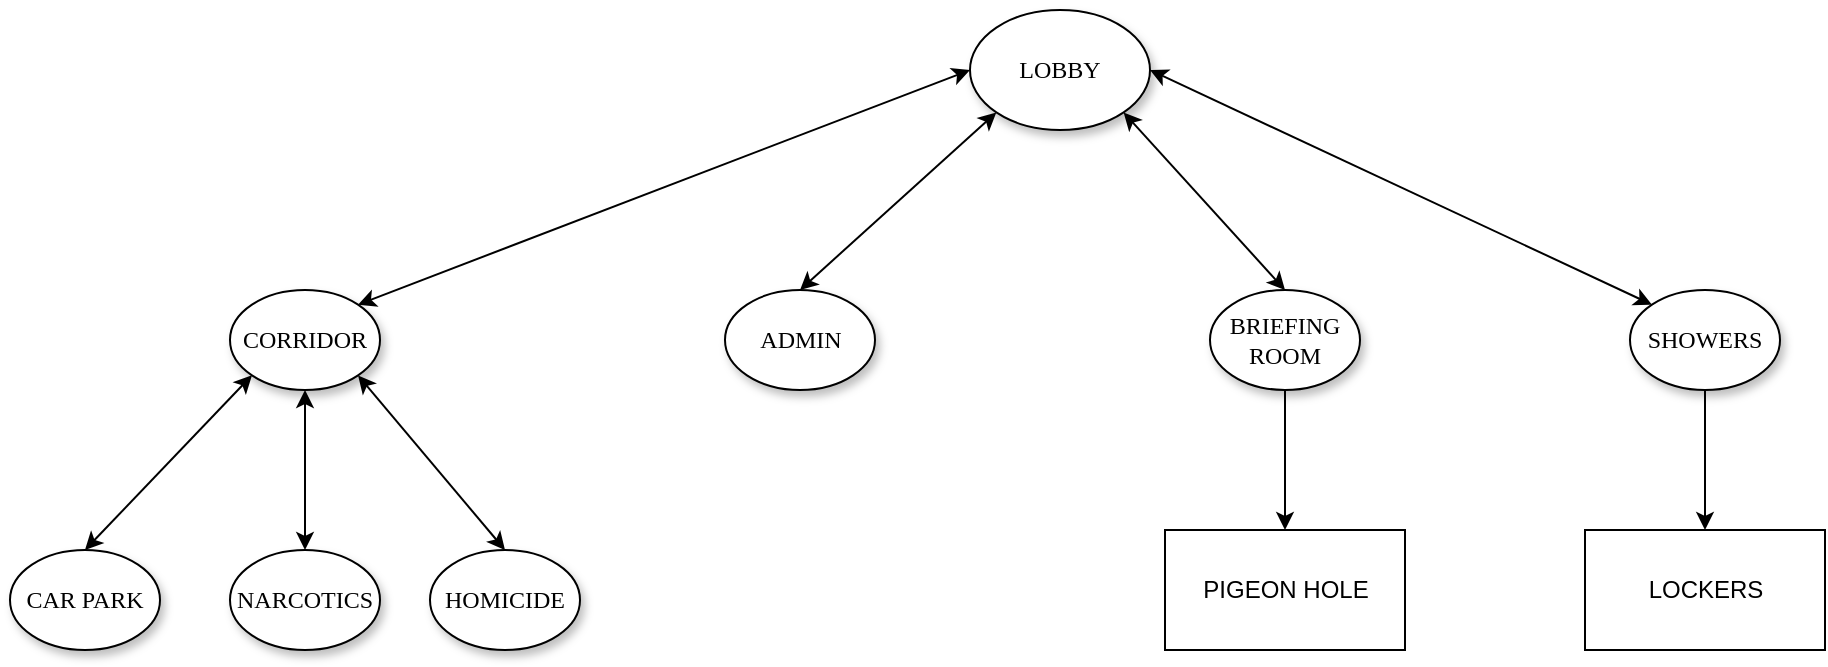<mxfile version="14.4.2" type="github">
  <diagram name="Page-1" id="42789a77-a242-8287-6e28-9cd8cfd52e62">
    <mxGraphModel dx="1221" dy="634" grid="1" gridSize="10" guides="1" tooltips="1" connect="1" arrows="1" fold="1" page="1" pageScale="1" pageWidth="1100" pageHeight="850" background="none" math="0" shadow="0">
      <root>
        <mxCell id="0" />
        <mxCell id="1" parent="0" />
        <mxCell id="1ea317790d2ca983-1" value="LOBBY" style="ellipse;whiteSpace=wrap;html=1;rounded=0;shadow=1;comic=0;labelBackgroundColor=none;strokeWidth=1;fontFamily=Verdana;fontSize=12;align=center;" parent="1" vertex="1">
          <mxGeometry x="576" y="210" width="90" height="60" as="geometry" />
        </mxCell>
        <mxCell id="1ea317790d2ca983-2" value="&lt;span&gt;ADMIN&lt;/span&gt;" style="ellipse;whiteSpace=wrap;html=1;rounded=0;shadow=1;comic=0;labelBackgroundColor=none;strokeWidth=1;fontFamily=Verdana;fontSize=12;align=center;" parent="1" vertex="1">
          <mxGeometry x="453.5" y="350" width="75" height="50" as="geometry" />
        </mxCell>
        <mxCell id="1ea317790d2ca983-3" value="&lt;span&gt;BRIEFING&lt;br&gt;ROOM&lt;br&gt;&lt;/span&gt;" style="ellipse;whiteSpace=wrap;html=1;rounded=0;shadow=1;comic=0;labelBackgroundColor=none;strokeWidth=1;fontFamily=Verdana;fontSize=12;align=center;" parent="1" vertex="1">
          <mxGeometry x="696" y="350" width="75" height="50" as="geometry" />
        </mxCell>
        <mxCell id="1ea317790d2ca983-9" value="CORRIDOR" style="ellipse;whiteSpace=wrap;html=1;rounded=0;shadow=1;comic=0;labelBackgroundColor=none;strokeWidth=1;fontFamily=Verdana;fontSize=12;align=center;" parent="1" vertex="1">
          <mxGeometry x="206" y="350" width="75" height="50" as="geometry" />
        </mxCell>
        <mxCell id="1ea317790d2ca983-10" value="&lt;span&gt;HOMICIDE&lt;/span&gt;" style="ellipse;whiteSpace=wrap;html=1;rounded=0;shadow=1;comic=0;labelBackgroundColor=none;strokeWidth=1;fontFamily=Verdana;fontSize=12;align=center;" parent="1" vertex="1">
          <mxGeometry x="306" y="480" width="75" height="50" as="geometry" />
        </mxCell>
        <mxCell id="f1fApXni_okJ7qiI1tZk-1" value="&lt;span&gt;SHOWERS&lt;/span&gt;" style="ellipse;whiteSpace=wrap;html=1;rounded=0;shadow=1;comic=0;labelBackgroundColor=none;strokeWidth=1;fontFamily=Verdana;fontSize=12;align=center;" vertex="1" parent="1">
          <mxGeometry x="906" y="350" width="75" height="50" as="geometry" />
        </mxCell>
        <mxCell id="f1fApXni_okJ7qiI1tZk-7" value="&lt;span&gt;NARCOTICS&lt;/span&gt;" style="ellipse;whiteSpace=wrap;html=1;rounded=0;shadow=1;comic=0;labelBackgroundColor=none;strokeWidth=1;fontFamily=Verdana;fontSize=12;align=center;" vertex="1" parent="1">
          <mxGeometry x="206" y="480" width="75" height="50" as="geometry" />
        </mxCell>
        <mxCell id="f1fApXni_okJ7qiI1tZk-8" value="CAR PARK" style="ellipse;whiteSpace=wrap;html=1;rounded=0;shadow=1;comic=0;labelBackgroundColor=none;strokeWidth=1;fontFamily=Verdana;fontSize=12;align=center;" vertex="1" parent="1">
          <mxGeometry x="96" y="480" width="75" height="50" as="geometry" />
        </mxCell>
        <mxCell id="f1fApXni_okJ7qiI1tZk-11" value="LOCKERS" style="rounded=0;whiteSpace=wrap;html=1;" vertex="1" parent="1">
          <mxGeometry x="883.5" y="470" width="120" height="60" as="geometry" />
        </mxCell>
        <mxCell id="f1fApXni_okJ7qiI1tZk-12" value="" style="endArrow=classic;html=1;entryX=0.5;entryY=0;entryDx=0;entryDy=0;exitX=0.5;exitY=1;exitDx=0;exitDy=0;" edge="1" parent="1" source="f1fApXni_okJ7qiI1tZk-1" target="f1fApXni_okJ7qiI1tZk-11">
          <mxGeometry width="50" height="50" relative="1" as="geometry">
            <mxPoint x="586" y="470" as="sourcePoint" />
            <mxPoint x="636" y="420" as="targetPoint" />
          </mxGeometry>
        </mxCell>
        <mxCell id="f1fApXni_okJ7qiI1tZk-13" value="PIGEON HOLE" style="rounded=0;whiteSpace=wrap;html=1;" vertex="1" parent="1">
          <mxGeometry x="673.5" y="470" width="120" height="60" as="geometry" />
        </mxCell>
        <mxCell id="f1fApXni_okJ7qiI1tZk-14" value="" style="endArrow=classic;html=1;entryX=0.5;entryY=0;entryDx=0;entryDy=0;exitX=0.5;exitY=1;exitDx=0;exitDy=0;" edge="1" parent="1" target="f1fApXni_okJ7qiI1tZk-13">
          <mxGeometry width="50" height="50" relative="1" as="geometry">
            <mxPoint x="733.5" y="400" as="sourcePoint" />
            <mxPoint x="426" y="420" as="targetPoint" />
          </mxGeometry>
        </mxCell>
        <mxCell id="f1fApXni_okJ7qiI1tZk-17" value="" style="endArrow=classic;startArrow=classic;html=1;exitX=1;exitY=0;exitDx=0;exitDy=0;entryX=0;entryY=0.5;entryDx=0;entryDy=0;" edge="1" parent="1" source="1ea317790d2ca983-9" target="1ea317790d2ca983-1">
          <mxGeometry width="50" height="50" relative="1" as="geometry">
            <mxPoint x="590" y="330" as="sourcePoint" />
            <mxPoint x="640" y="280" as="targetPoint" />
          </mxGeometry>
        </mxCell>
        <mxCell id="f1fApXni_okJ7qiI1tZk-18" value="" style="endArrow=classic;startArrow=classic;html=1;entryX=1;entryY=0.5;entryDx=0;entryDy=0;exitX=0;exitY=0;exitDx=0;exitDy=0;" edge="1" parent="1" source="f1fApXni_okJ7qiI1tZk-1" target="1ea317790d2ca983-1">
          <mxGeometry width="50" height="50" relative="1" as="geometry">
            <mxPoint x="590" y="330" as="sourcePoint" />
            <mxPoint x="640" y="280" as="targetPoint" />
          </mxGeometry>
        </mxCell>
        <mxCell id="f1fApXni_okJ7qiI1tZk-19" value="" style="endArrow=classic;startArrow=classic;html=1;exitX=0.5;exitY=0;exitDx=0;exitDy=0;entryX=1;entryY=1;entryDx=0;entryDy=0;" edge="1" parent="1" source="1ea317790d2ca983-3" target="1ea317790d2ca983-1">
          <mxGeometry width="50" height="50" relative="1" as="geometry">
            <mxPoint x="610" y="320" as="sourcePoint" />
            <mxPoint x="660" y="270" as="targetPoint" />
          </mxGeometry>
        </mxCell>
        <mxCell id="f1fApXni_okJ7qiI1tZk-20" value="" style="endArrow=classic;startArrow=classic;html=1;exitX=0.5;exitY=0;exitDx=0;exitDy=0;entryX=0;entryY=1;entryDx=0;entryDy=0;" edge="1" parent="1" source="1ea317790d2ca983-2" target="1ea317790d2ca983-1">
          <mxGeometry width="50" height="50" relative="1" as="geometry">
            <mxPoint x="590" y="330" as="sourcePoint" />
            <mxPoint x="640" y="280" as="targetPoint" />
          </mxGeometry>
        </mxCell>
        <mxCell id="f1fApXni_okJ7qiI1tZk-21" value="" style="endArrow=classic;startArrow=classic;html=1;exitX=0.5;exitY=0;exitDx=0;exitDy=0;entryX=0;entryY=1;entryDx=0;entryDy=0;" edge="1" parent="1" source="f1fApXni_okJ7qiI1tZk-8" target="1ea317790d2ca983-9">
          <mxGeometry width="50" height="50" relative="1" as="geometry">
            <mxPoint x="590" y="330" as="sourcePoint" />
            <mxPoint x="640" y="280" as="targetPoint" />
          </mxGeometry>
        </mxCell>
        <mxCell id="f1fApXni_okJ7qiI1tZk-22" value="" style="endArrow=classic;startArrow=classic;html=1;exitX=0.5;exitY=0;exitDx=0;exitDy=0;entryX=1;entryY=1;entryDx=0;entryDy=0;" edge="1" parent="1" source="1ea317790d2ca983-10" target="1ea317790d2ca983-9">
          <mxGeometry width="50" height="50" relative="1" as="geometry">
            <mxPoint x="590" y="330" as="sourcePoint" />
            <mxPoint x="640" y="280" as="targetPoint" />
          </mxGeometry>
        </mxCell>
        <mxCell id="f1fApXni_okJ7qiI1tZk-23" value="" style="endArrow=classic;startArrow=classic;html=1;exitX=0.5;exitY=0;exitDx=0;exitDy=0;entryX=0.5;entryY=1;entryDx=0;entryDy=0;" edge="1" parent="1" source="f1fApXni_okJ7qiI1tZk-7" target="1ea317790d2ca983-9">
          <mxGeometry width="50" height="50" relative="1" as="geometry">
            <mxPoint x="590" y="330" as="sourcePoint" />
            <mxPoint x="640" y="280" as="targetPoint" />
          </mxGeometry>
        </mxCell>
      </root>
    </mxGraphModel>
  </diagram>
</mxfile>
